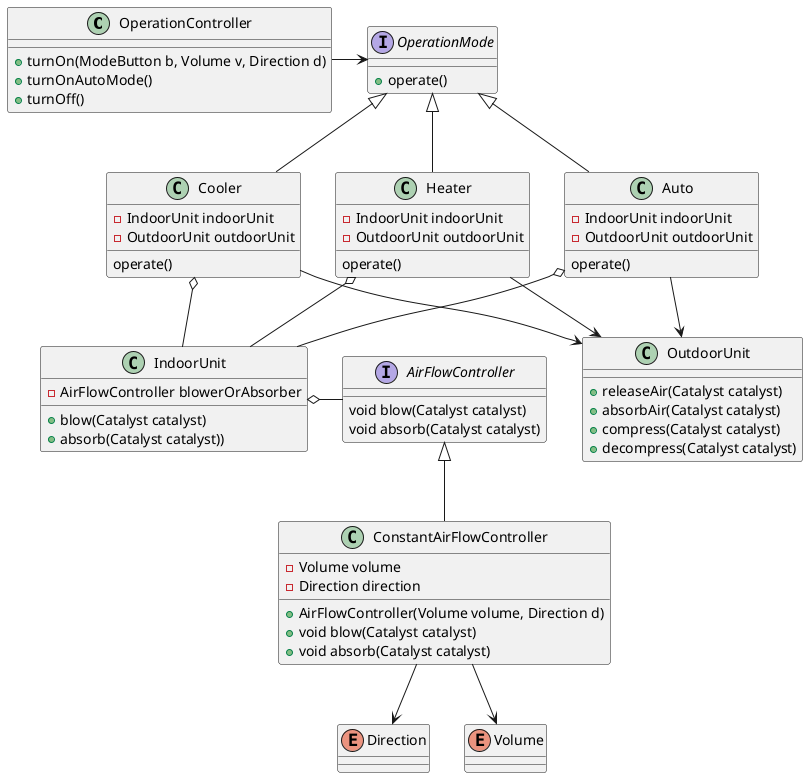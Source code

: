 @startuml
'https://plantuml.com/class-diagram

'基本的には冷房と暖房の２つしか選べない
'風向の指定しかできない
'温度センサー未実装

class OperationController {
+turnOn(ModeButton b, Volume v, Direction d)
+turnOnAutoMode()
+turnOff()
}

OperationController -right-> OperationMode

interface OperationMode {
+operate()
}

OperationMode <|-- Cooler
OperationMode <|-- Heater
OperationMode <|-- Auto

class Cooler {
-IndoorUnit indoorUnit
-OutdoorUnit outdoorUnit
operate()
}

Cooler o-- IndoorUnit
Cooler --> OutdoorUnit

class Heater {
-IndoorUnit indoorUnit
-OutdoorUnit outdoorUnit
operate()
}

Heater o-- IndoorUnit
Heater --> OutdoorUnit

class Auto {
-IndoorUnit indoorUnit
-OutdoorUnit outdoorUnit
operate()
}

Auto o-- IndoorUnit
Auto --> OutdoorUnit


'意図がindoorUnitと少し違うことを明確にするためにあえて違う名前にしてみた
class OutdoorUnit {
+releaseAir(Catalyst catalyst)
+absorbAir(Catalyst catalyst)
+compress(Catalyst catalyst)
+decompress(Catalyst catalyst)
}

class IndoorUnit {
-AirFlowController blowerOrAbsorber
+blow(Catalyst catalyst)
+absorb(Catalyst catalyst))
}

IndoorUnit o-right- AirFlowController

interface AirFlowController {
void blow(Catalyst catalyst)
void absorb(Catalyst catalyst)
}

AirFlowController <|-- ConstantAirFlowController
'TODO: autoとかの実装を後ほどする

class ConstantAirFlowController {
-Volume volume
-Direction direction
+AirFlowController(Volume volume, Direction d)
+void blow(Catalyst catalyst)
+void absorb(Catalyst catalyst)
}

ConstantAirFlowController --> Direction
ConstantAirFlowController --> Volume

enum Direction {
}

enum Volume {
}

@enduml